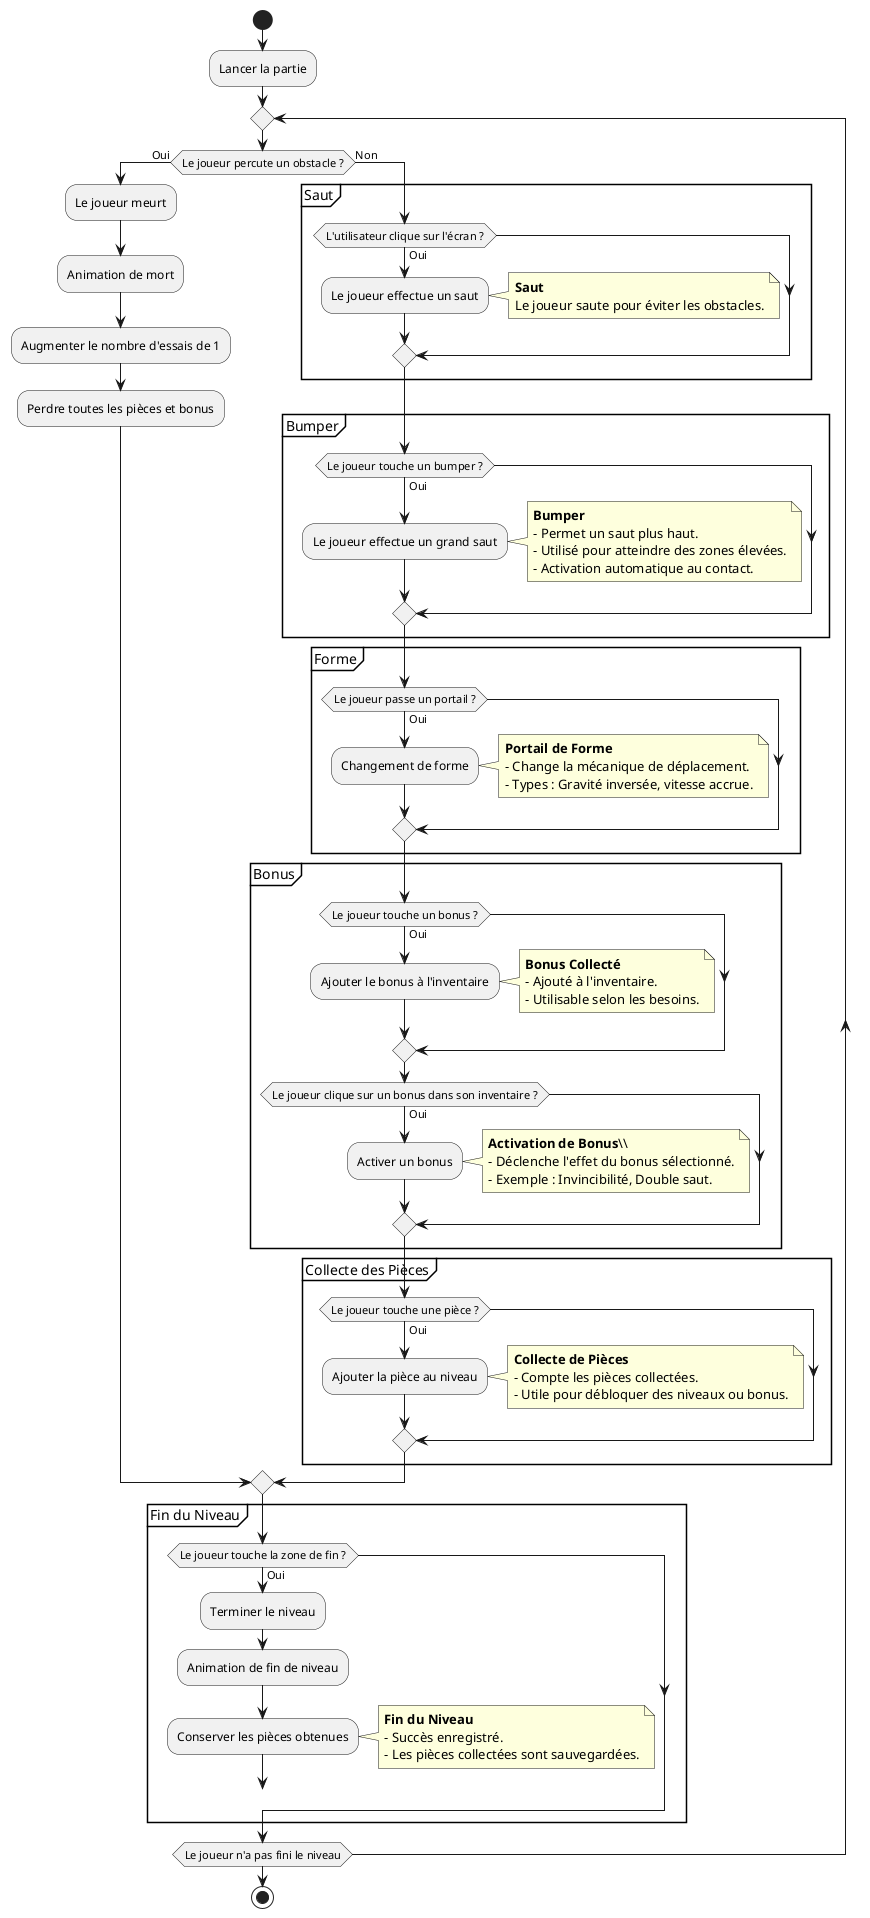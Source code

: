 @startuml Geometry Dash - Diagramme d'activités

start

:Lancer la partie;

repeat
    if (Le joueur percute un obstacle ?) then (Oui)
        :Le joueur meurt;
        :Animation de mort;
        :Augmenter le nombre d'essais de 1;
        :Perdre toutes les pièces et bonus;
    else (Non)
        partition "Saut" {
            if (L'utilisateur clique sur l'écran ?) then (Oui)
                :Le joueur effectue un saut;
                note right
                **Saut**
                Le joueur saute pour éviter les obstacles.
                end note
            endif
        }

        partition "Bumper" {
            if (Le joueur touche un bumper ?) then (Oui)
                :Le joueur effectue un grand saut;
                note right
                **Bumper**
                - Permet un saut plus haut.
                - Utilisé pour atteindre des zones élevées.
                - Activation automatique au contact.
                end note
            endif
        }

        partition "Forme" {
            if (Le joueur passe un portail ?) then (Oui)
                :Changement de forme;
                note right
                **Portail de Forme**
                - Change la mécanique de déplacement.
                - Types : Gravité inversée, vitesse accrue.
                end note
            endif
        }

        partition "Bonus" {
            if (Le joueur touche un bonus ?) then (Oui)
                :Ajouter le bonus à l'inventaire;
                note right
                **Bonus Collecté**
                - Ajouté à l'inventaire.
                - Utilisable selon les besoins.
                end note
            endif

            if (Le joueur clique sur un bonus dans son inventaire ?) then (Oui)
                :Activer un bonus;
                note right
                **Activation de Bonus**\\
                - Déclenche l'effet du bonus sélectionné.
                - Exemple : Invincibilité, Double saut.
                end note
            endif
        }

        partition "Collecte des Pièces" {
            if (Le joueur touche une pièce ?) then (Oui)
                :Ajouter la pièce au niveau;
                note right
                **Collecte de Pièces**
                - Compte les pièces collectées.
                - Utile pour débloquer des niveaux ou bonus.
                end note
            endif
        }
    endif

    partition "Fin du Niveau" {
        if (Le joueur touche la zone de fin ?) then (Oui)
            :Terminer le niveau;
            :Animation de fin de niveau;
            :Conserver les pièces obtenues;
            note right
            **Fin du Niveau**
            - Succès enregistré.
            - Les pièces collectées sont sauvegardées.
            end note
            break
        endif
    }

repeat while (Le joueur n'a pas fini le niveau)

stop

@enduml
